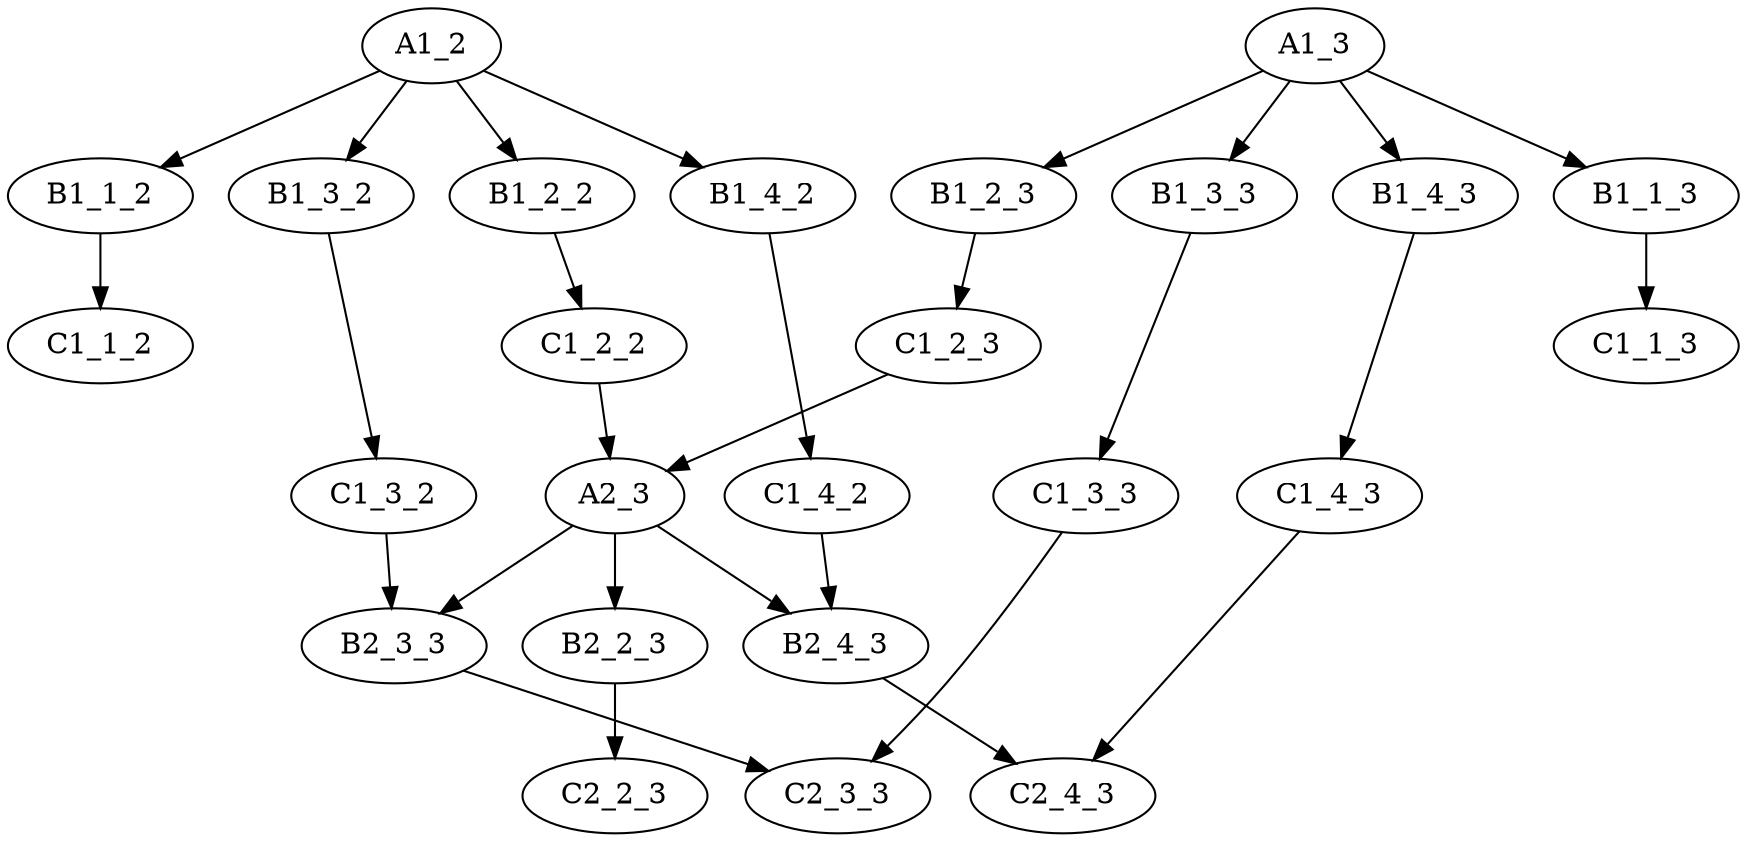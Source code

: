 /* Created by igraph 0.10.7-49-gc83046f4b */
digraph {
  0 [
    label=A1_2
  ];
  1 [
    label=B1_1_2
  ];
  2 [
    label=C1_1_2
  ];
  3 [
    label=B1_2_2
  ];
  4 [
    label=C1_2_2
  ];
  5 [
    label=B1_3_2
  ];
  6 [
    label=C1_3_2
  ];
  7 [
    label=B1_4_2
  ];
  8 [
    label=C1_4_2
  ];
  9 [
    label=A1_3
  ];
  10 [
    label=B1_1_3
  ];
  11 [
    label=C1_1_3
  ];
  12 [
    label=B1_2_3
  ];
  13 [
    label=C1_2_3
  ];
  14 [
    label=B1_3_3
  ];
  15 [
    label=C1_3_3
  ];
  16 [
    label=B1_4_3
  ];
  17 [
    label=C1_4_3
  ];
  18 [
    label=A2_3
  ];
  19 [
    label=B2_2_3
  ];
  20 [
    label=C2_2_3
  ];
  21 [
    label=B2_3_3
  ];
  22 [
    label=C2_3_3
  ];
  23 [
    label=B2_4_3
  ];
  24 [
    label=C2_4_3
  ];

  0 -> 1;
  0 -> 3;
  0 -> 5;
  0 -> 7;
  1 -> 2;
  3 -> 4;
  4 -> 18;
  5 -> 6;
  6 -> 21;
  7 -> 8;
  8 -> 23;
  9 -> 10;
  9 -> 12;
  9 -> 14;
  9 -> 16;
  10 -> 11;
  12 -> 13;
  13 -> 18;
  14 -> 15;
  15 -> 22;
  16 -> 17;
  17 -> 24;
  18 -> 19;
  18 -> 21;
  18 -> 23;
  19 -> 20;
  21 -> 22;
  23 -> 24;
}
